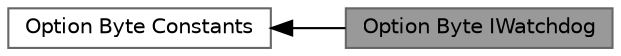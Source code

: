 digraph "Option Byte IWatchdog"
{
 // LATEX_PDF_SIZE
  bgcolor="transparent";
  edge [fontname=Helvetica,fontsize=10,labelfontname=Helvetica,labelfontsize=10];
  node [fontname=Helvetica,fontsize=10,shape=box,height=0.2,width=0.4];
  rankdir=LR;
  Node1 [id="Node000001",label="Option Byte IWatchdog",height=0.2,width=0.4,color="gray40", fillcolor="grey60", style="filled", fontcolor="black",tooltip=" "];
  Node2 [id="Node000002",label="Option Byte Constants",height=0.2,width=0.4,color="grey40", fillcolor="white", style="filled",URL="$group___f_l_a_s_h_ex___option_byte___constants.html",tooltip=" "];
  Node2->Node1 [shape=plaintext, dir="back", style="solid"];
}
